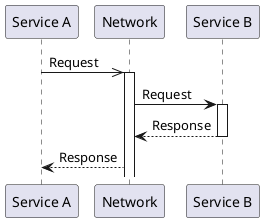@startuml

participant "Service A" as A
participant "Network" as N
participant "Service B" as B

A ->> N: Request
activate N
N -> B: Request
activate B
N <-- B: Response
deactivate B
A <-- N: Response
deactivate A

@enduml